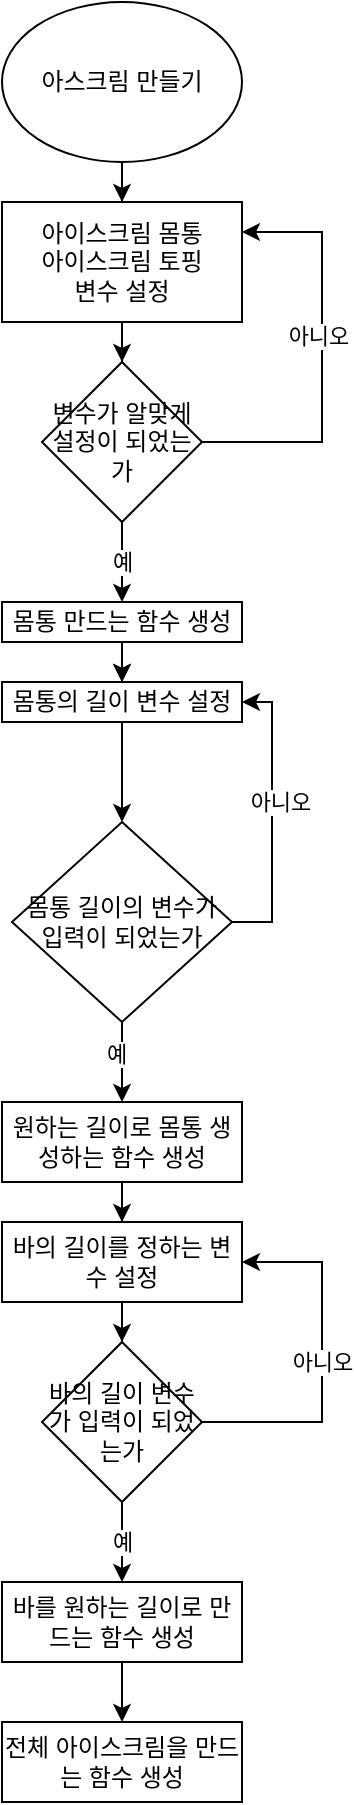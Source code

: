 <mxfile version="24.7.8">
  <diagram id="C5RBs43oDa-KdzZeNtuy" name="Page-1">
    <mxGraphModel dx="984" dy="647" grid="1" gridSize="10" guides="1" tooltips="1" connect="1" arrows="1" fold="1" page="1" pageScale="1" pageWidth="827" pageHeight="1169" math="0" shadow="0">
      <root>
        <mxCell id="WIyWlLk6GJQsqaUBKTNV-0" />
        <mxCell id="WIyWlLk6GJQsqaUBKTNV-1" parent="WIyWlLk6GJQsqaUBKTNV-0" />
        <mxCell id="bJtik_TaSD2wrtr9TiYs-6" value="" style="edgeStyle=orthogonalEdgeStyle;rounded=0;orthogonalLoop=1;jettySize=auto;html=1;" edge="1" parent="WIyWlLk6GJQsqaUBKTNV-1" source="bJtik_TaSD2wrtr9TiYs-4" target="bJtik_TaSD2wrtr9TiYs-5">
          <mxGeometry relative="1" as="geometry" />
        </mxCell>
        <mxCell id="bJtik_TaSD2wrtr9TiYs-4" value="아스크림 만들기" style="ellipse;whiteSpace=wrap;html=1;" vertex="1" parent="WIyWlLk6GJQsqaUBKTNV-1">
          <mxGeometry x="160" y="40" width="120" height="80" as="geometry" />
        </mxCell>
        <mxCell id="bJtik_TaSD2wrtr9TiYs-26" value="" style="edgeStyle=orthogonalEdgeStyle;rounded=0;orthogonalLoop=1;jettySize=auto;html=1;" edge="1" parent="WIyWlLk6GJQsqaUBKTNV-1" source="bJtik_TaSD2wrtr9TiYs-5" target="bJtik_TaSD2wrtr9TiYs-25">
          <mxGeometry relative="1" as="geometry" />
        </mxCell>
        <mxCell id="bJtik_TaSD2wrtr9TiYs-5" value="아이스크림 몸통&lt;div&gt;아이스크림 토핑&lt;/div&gt;&lt;div&gt;변수 설정&lt;/div&gt;" style="whiteSpace=wrap;html=1;" vertex="1" parent="WIyWlLk6GJQsqaUBKTNV-1">
          <mxGeometry x="160" y="140" width="120" height="60" as="geometry" />
        </mxCell>
        <mxCell id="bJtik_TaSD2wrtr9TiYs-27" style="edgeStyle=orthogonalEdgeStyle;rounded=0;orthogonalLoop=1;jettySize=auto;html=1;exitX=1;exitY=0.5;exitDx=0;exitDy=0;entryX=1;entryY=0.25;entryDx=0;entryDy=0;" edge="1" parent="WIyWlLk6GJQsqaUBKTNV-1" source="bJtik_TaSD2wrtr9TiYs-25" target="bJtik_TaSD2wrtr9TiYs-5">
          <mxGeometry relative="1" as="geometry">
            <mxPoint x="320" y="160" as="targetPoint" />
            <Array as="points">
              <mxPoint x="320" y="260" />
              <mxPoint x="320" y="155" />
            </Array>
          </mxGeometry>
        </mxCell>
        <mxCell id="bJtik_TaSD2wrtr9TiYs-28" value="아니오" style="edgeLabel;html=1;align=center;verticalAlign=middle;resizable=0;points=[];" vertex="1" connectable="0" parent="bJtik_TaSD2wrtr9TiYs-27">
          <mxGeometry x="0.102" y="2" relative="1" as="geometry">
            <mxPoint as="offset" />
          </mxGeometry>
        </mxCell>
        <mxCell id="bJtik_TaSD2wrtr9TiYs-30" value="예" style="edgeStyle=orthogonalEdgeStyle;rounded=0;orthogonalLoop=1;jettySize=auto;html=1;" edge="1" parent="WIyWlLk6GJQsqaUBKTNV-1" source="bJtik_TaSD2wrtr9TiYs-25" target="bJtik_TaSD2wrtr9TiYs-29">
          <mxGeometry relative="1" as="geometry" />
        </mxCell>
        <mxCell id="bJtik_TaSD2wrtr9TiYs-25" value="변수가 알맞게 설정이 되었는가" style="rhombus;whiteSpace=wrap;html=1;" vertex="1" parent="WIyWlLk6GJQsqaUBKTNV-1">
          <mxGeometry x="180" y="220" width="80" height="80" as="geometry" />
        </mxCell>
        <mxCell id="bJtik_TaSD2wrtr9TiYs-32" value="" style="edgeStyle=orthogonalEdgeStyle;rounded=0;orthogonalLoop=1;jettySize=auto;html=1;" edge="1" parent="WIyWlLk6GJQsqaUBKTNV-1" source="bJtik_TaSD2wrtr9TiYs-29">
          <mxGeometry relative="1" as="geometry">
            <mxPoint x="220" y="380" as="targetPoint" />
          </mxGeometry>
        </mxCell>
        <mxCell id="bJtik_TaSD2wrtr9TiYs-34" value="" style="edgeStyle=orthogonalEdgeStyle;rounded=0;orthogonalLoop=1;jettySize=auto;html=1;" edge="1" parent="WIyWlLk6GJQsqaUBKTNV-1" source="bJtik_TaSD2wrtr9TiYs-29" target="bJtik_TaSD2wrtr9TiYs-33">
          <mxGeometry relative="1" as="geometry" />
        </mxCell>
        <mxCell id="bJtik_TaSD2wrtr9TiYs-29" value="몸통 만드는 함수 생성" style="whiteSpace=wrap;html=1;" vertex="1" parent="WIyWlLk6GJQsqaUBKTNV-1">
          <mxGeometry x="160" y="340" width="120" height="20" as="geometry" />
        </mxCell>
        <mxCell id="bJtik_TaSD2wrtr9TiYs-36" value="" style="edgeStyle=orthogonalEdgeStyle;rounded=0;orthogonalLoop=1;jettySize=auto;html=1;" edge="1" parent="WIyWlLk6GJQsqaUBKTNV-1" source="bJtik_TaSD2wrtr9TiYs-33" target="bJtik_TaSD2wrtr9TiYs-35">
          <mxGeometry relative="1" as="geometry" />
        </mxCell>
        <mxCell id="bJtik_TaSD2wrtr9TiYs-33" value="몸통의 길이 변수 설정" style="whiteSpace=wrap;html=1;" vertex="1" parent="WIyWlLk6GJQsqaUBKTNV-1">
          <mxGeometry x="160" y="380" width="120" height="20" as="geometry" />
        </mxCell>
        <mxCell id="bJtik_TaSD2wrtr9TiYs-37" style="edgeStyle=orthogonalEdgeStyle;rounded=0;orthogonalLoop=1;jettySize=auto;html=1;exitX=1;exitY=0.5;exitDx=0;exitDy=0;entryX=1;entryY=0.5;entryDx=0;entryDy=0;" edge="1" parent="WIyWlLk6GJQsqaUBKTNV-1" source="bJtik_TaSD2wrtr9TiYs-35" target="bJtik_TaSD2wrtr9TiYs-33">
          <mxGeometry relative="1" as="geometry" />
        </mxCell>
        <mxCell id="bJtik_TaSD2wrtr9TiYs-38" value="아니오" style="edgeLabel;html=1;align=center;verticalAlign=middle;resizable=0;points=[];" vertex="1" connectable="0" parent="bJtik_TaSD2wrtr9TiYs-37">
          <mxGeometry x="0.103" y="-4" relative="1" as="geometry">
            <mxPoint as="offset" />
          </mxGeometry>
        </mxCell>
        <mxCell id="bJtik_TaSD2wrtr9TiYs-40" value="" style="edgeStyle=orthogonalEdgeStyle;rounded=0;orthogonalLoop=1;jettySize=auto;html=1;" edge="1" parent="WIyWlLk6GJQsqaUBKTNV-1" source="bJtik_TaSD2wrtr9TiYs-35" target="bJtik_TaSD2wrtr9TiYs-39">
          <mxGeometry relative="1" as="geometry" />
        </mxCell>
        <mxCell id="bJtik_TaSD2wrtr9TiYs-41" value="예" style="edgeLabel;html=1;align=center;verticalAlign=middle;resizable=0;points=[];" vertex="1" connectable="0" parent="bJtik_TaSD2wrtr9TiYs-40">
          <mxGeometry x="-0.2" y="-3" relative="1" as="geometry">
            <mxPoint as="offset" />
          </mxGeometry>
        </mxCell>
        <mxCell id="bJtik_TaSD2wrtr9TiYs-35" value="몸통 길이의 변수가 입력이 되었는가" style="rhombus;whiteSpace=wrap;html=1;" vertex="1" parent="WIyWlLk6GJQsqaUBKTNV-1">
          <mxGeometry x="165" y="450" width="110" height="100" as="geometry" />
        </mxCell>
        <mxCell id="bJtik_TaSD2wrtr9TiYs-45" value="" style="edgeStyle=orthogonalEdgeStyle;rounded=0;orthogonalLoop=1;jettySize=auto;html=1;" edge="1" parent="WIyWlLk6GJQsqaUBKTNV-1" source="bJtik_TaSD2wrtr9TiYs-39" target="bJtik_TaSD2wrtr9TiYs-44">
          <mxGeometry relative="1" as="geometry" />
        </mxCell>
        <mxCell id="bJtik_TaSD2wrtr9TiYs-39" value="원하는 길이로 몸통 생성하는 함수 생성" style="whiteSpace=wrap;html=1;" vertex="1" parent="WIyWlLk6GJQsqaUBKTNV-1">
          <mxGeometry x="160" y="590" width="120" height="40" as="geometry" />
        </mxCell>
        <mxCell id="bJtik_TaSD2wrtr9TiYs-47" value="" style="edgeStyle=orthogonalEdgeStyle;rounded=0;orthogonalLoop=1;jettySize=auto;html=1;" edge="1" parent="WIyWlLk6GJQsqaUBKTNV-1" source="bJtik_TaSD2wrtr9TiYs-44" target="bJtik_TaSD2wrtr9TiYs-46">
          <mxGeometry relative="1" as="geometry" />
        </mxCell>
        <mxCell id="bJtik_TaSD2wrtr9TiYs-44" value="바의 길이를 정하는 변수 설정" style="whiteSpace=wrap;html=1;" vertex="1" parent="WIyWlLk6GJQsqaUBKTNV-1">
          <mxGeometry x="160" y="650" width="120" height="40" as="geometry" />
        </mxCell>
        <mxCell id="bJtik_TaSD2wrtr9TiYs-48" value="아니오" style="edgeStyle=orthogonalEdgeStyle;rounded=0;orthogonalLoop=1;jettySize=auto;html=1;exitX=1;exitY=0.5;exitDx=0;exitDy=0;entryX=1;entryY=0.5;entryDx=0;entryDy=0;" edge="1" parent="WIyWlLk6GJQsqaUBKTNV-1" source="bJtik_TaSD2wrtr9TiYs-46" target="bJtik_TaSD2wrtr9TiYs-44">
          <mxGeometry relative="1" as="geometry">
            <Array as="points">
              <mxPoint x="320" y="750" />
              <mxPoint x="320" y="670" />
            </Array>
          </mxGeometry>
        </mxCell>
        <mxCell id="bJtik_TaSD2wrtr9TiYs-50" value="예" style="edgeStyle=orthogonalEdgeStyle;rounded=0;orthogonalLoop=1;jettySize=auto;html=1;" edge="1" parent="WIyWlLk6GJQsqaUBKTNV-1" source="bJtik_TaSD2wrtr9TiYs-46" target="bJtik_TaSD2wrtr9TiYs-49">
          <mxGeometry relative="1" as="geometry" />
        </mxCell>
        <mxCell id="bJtik_TaSD2wrtr9TiYs-46" value="바의 길이 변수가 입력이 되었는가" style="rhombus;whiteSpace=wrap;html=1;" vertex="1" parent="WIyWlLk6GJQsqaUBKTNV-1">
          <mxGeometry x="180" y="710" width="80" height="80" as="geometry" />
        </mxCell>
        <mxCell id="bJtik_TaSD2wrtr9TiYs-52" value="" style="edgeStyle=orthogonalEdgeStyle;rounded=0;orthogonalLoop=1;jettySize=auto;html=1;" edge="1" parent="WIyWlLk6GJQsqaUBKTNV-1" source="bJtik_TaSD2wrtr9TiYs-49" target="bJtik_TaSD2wrtr9TiYs-51">
          <mxGeometry relative="1" as="geometry" />
        </mxCell>
        <mxCell id="bJtik_TaSD2wrtr9TiYs-49" value="바를 원하는 길이로 만드는 함수 생성" style="whiteSpace=wrap;html=1;" vertex="1" parent="WIyWlLk6GJQsqaUBKTNV-1">
          <mxGeometry x="160" y="830" width="120" height="40" as="geometry" />
        </mxCell>
        <mxCell id="bJtik_TaSD2wrtr9TiYs-51" value="전체 아이스크림을 만드는 함수 생성" style="whiteSpace=wrap;html=1;" vertex="1" parent="WIyWlLk6GJQsqaUBKTNV-1">
          <mxGeometry x="160" y="900" width="120" height="40" as="geometry" />
        </mxCell>
      </root>
    </mxGraphModel>
  </diagram>
</mxfile>
